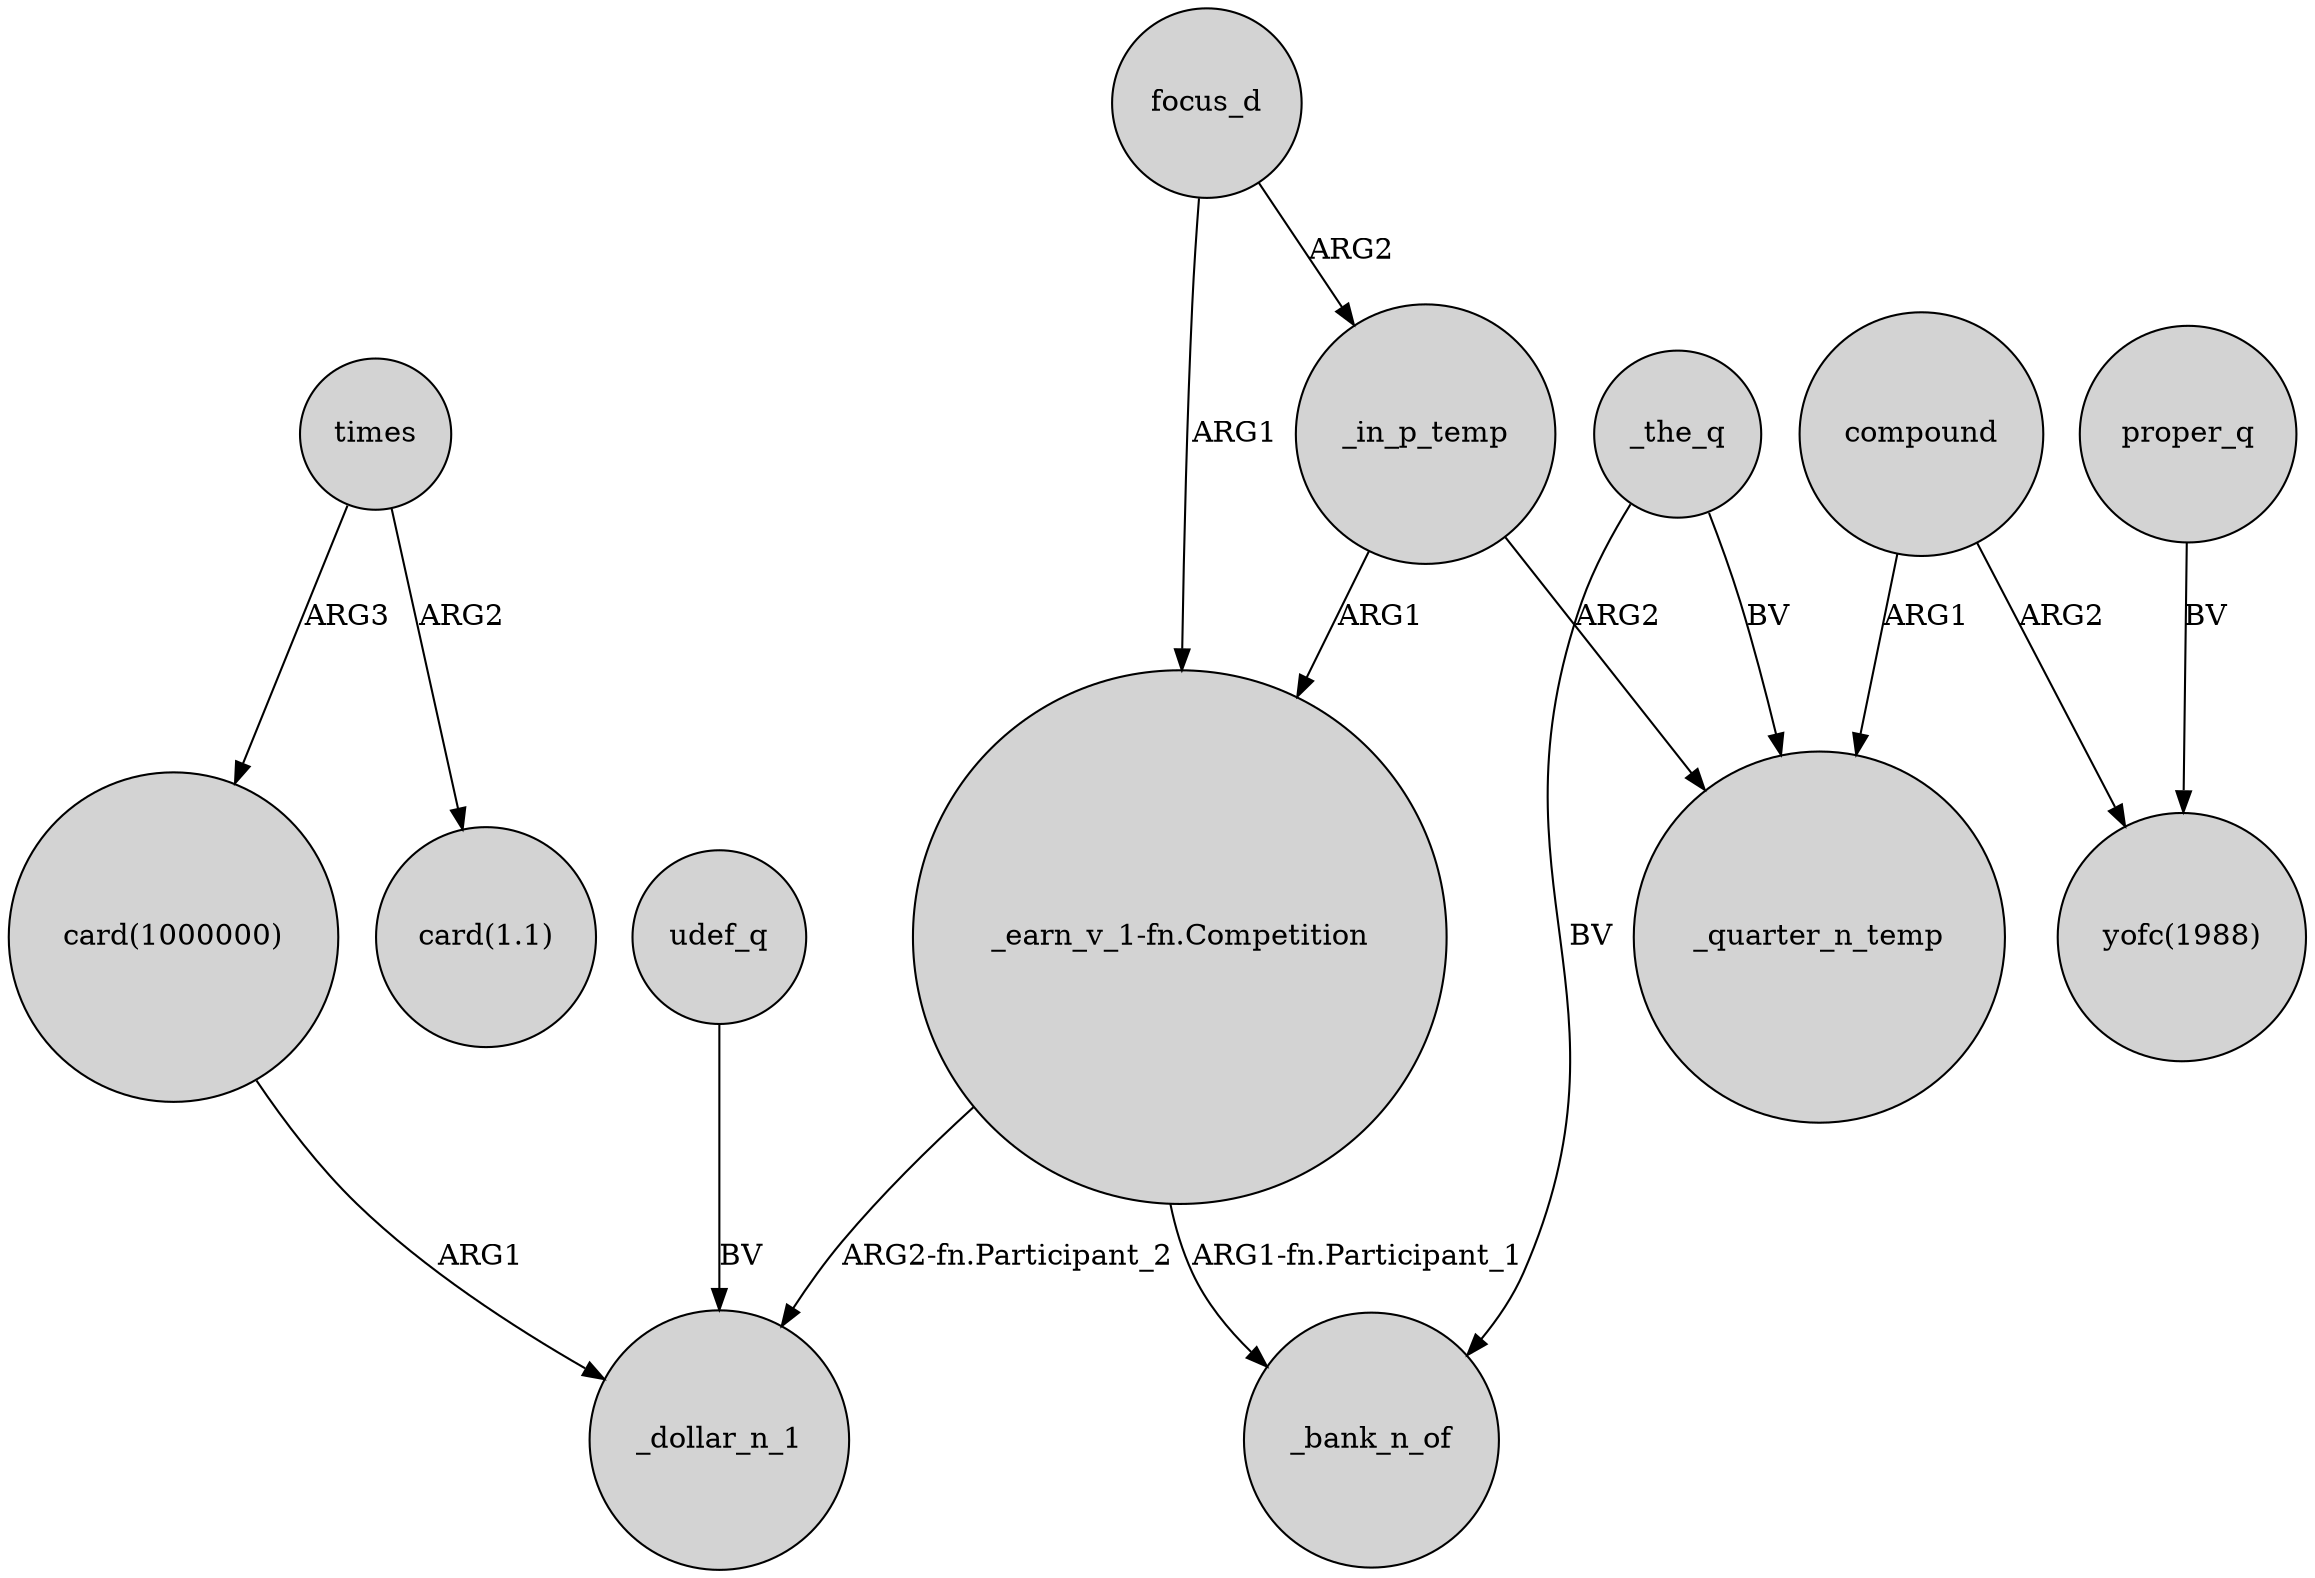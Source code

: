 digraph {
	node [shape=circle style=filled]
	times -> "card(1000000)" [label=ARG3]
	times -> "card(1.1)" [label=ARG2]
	_in_p_temp -> _quarter_n_temp [label=ARG2]
	_the_q -> _bank_n_of [label=BV]
	_in_p_temp -> "_earn_v_1-fn.Competition" [label=ARG1]
	compound -> "yofc(1988)" [label=ARG2]
	udef_q -> _dollar_n_1 [label=BV]
	"card(1000000)" -> _dollar_n_1 [label=ARG1]
	compound -> _quarter_n_temp [label=ARG1]
	focus_d -> "_earn_v_1-fn.Competition" [label=ARG1]
	focus_d -> _in_p_temp [label=ARG2]
	proper_q -> "yofc(1988)" [label=BV]
	"_earn_v_1-fn.Competition" -> _dollar_n_1 [label="ARG2-fn.Participant_2"]
	_the_q -> _quarter_n_temp [label=BV]
	"_earn_v_1-fn.Competition" -> _bank_n_of [label="ARG1-fn.Participant_1"]
}
